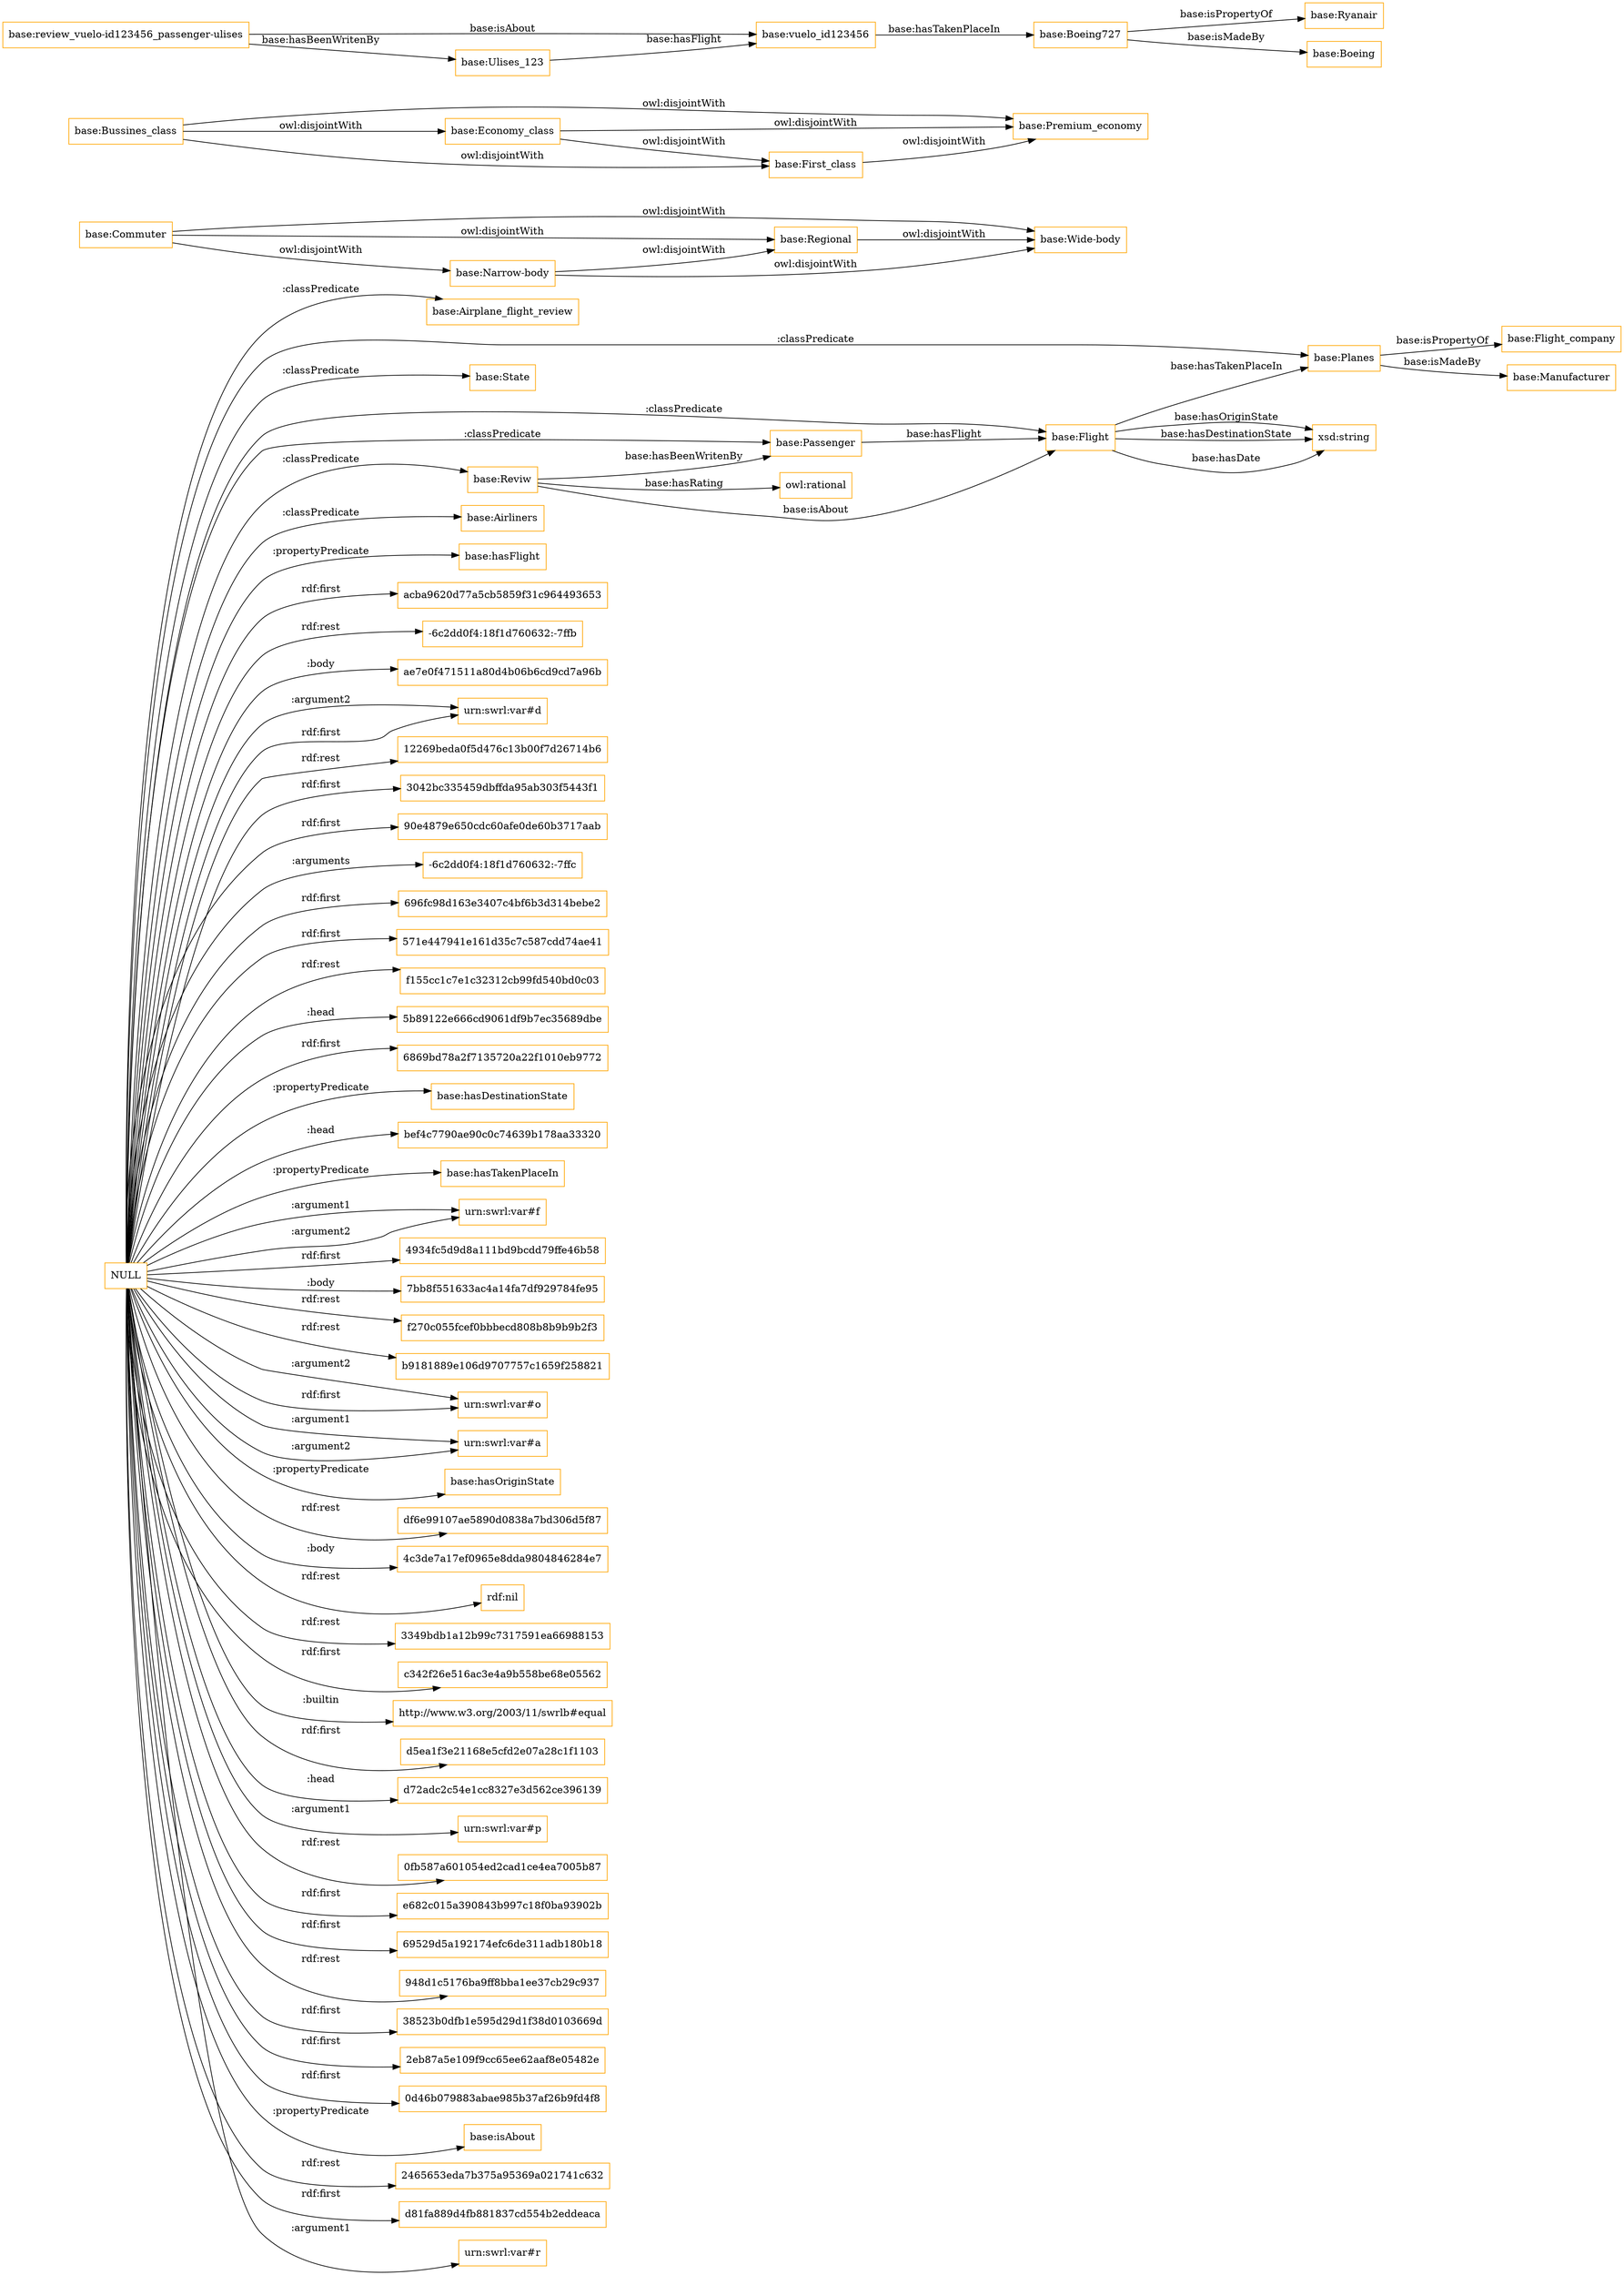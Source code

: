 digraph ar2dtool_diagram { 
rankdir=LR;
size="1501"
node [shape = rectangle, color="orange"]; "base:Airplane_flight_review" "base:Wide-body" "base:Economy_class" "base:Flight" "base:Commuter" "base:Regional" "base:State" "base:Planes" "base:Reviw" "base:Flight_company" "base:Passenger" "base:Airliners" "base:Narrow-body" "base:Premium_economy" "base:Bussines_class" "base:Manufacturer" "base:First_class" ; /*classes style*/
	"NULL" -> "base:hasFlight" [ label = ":propertyPredicate" ];
	"NULL" -> "acba9620d77a5cb5859f31c964493653" [ label = "rdf:first" ];
	"NULL" -> "-6c2dd0f4:18f1d760632:-7ffb" [ label = "rdf:rest" ];
	"NULL" -> "ae7e0f471511a80d4b06b6cd9cd7a96b" [ label = ":body" ];
	"NULL" -> "urn:swrl:var#d" [ label = ":argument2" ];
	"NULL" -> "12269beda0f5d476c13b00f7d26714b6" [ label = "rdf:rest" ];
	"NULL" -> "3042bc335459dbffda95ab303f5443f1" [ label = "rdf:first" ];
	"NULL" -> "90e4879e650cdc60afe0de60b3717aab" [ label = "rdf:first" ];
	"NULL" -> "-6c2dd0f4:18f1d760632:-7ffc" [ label = ":arguments" ];
	"NULL" -> "696fc98d163e3407c4bf6b3d314bebe2" [ label = "rdf:first" ];
	"NULL" -> "571e447941e161d35c7c587cdd74ae41" [ label = "rdf:first" ];
	"NULL" -> "f155cc1c7e1c32312cb99fd540bd0c03" [ label = "rdf:rest" ];
	"NULL" -> "5b89122e666cd9061df9b7ec35689dbe" [ label = ":head" ];
	"NULL" -> "6869bd78a2f7135720a22f1010eb9772" [ label = "rdf:first" ];
	"NULL" -> "base:hasDestinationState" [ label = ":propertyPredicate" ];
	"NULL" -> "bef4c7790ae90c0c74639b178aa33320" [ label = ":head" ];
	"NULL" -> "base:Flight" [ label = ":classPredicate" ];
	"NULL" -> "base:Planes" [ label = ":classPredicate" ];
	"NULL" -> "base:hasTakenPlaceIn" [ label = ":propertyPredicate" ];
	"NULL" -> "urn:swrl:var#f" [ label = ":argument1" ];
	"NULL" -> "urn:swrl:var#f" [ label = ":argument2" ];
	"NULL" -> "4934fc5d9d8a111bd9bcdd79ffe46b58" [ label = "rdf:first" ];
	"NULL" -> "7bb8f551633ac4a14fa7df929784fe95" [ label = ":body" ];
	"NULL" -> "f270c055fcef0bbbecd808b8b9b9b2f3" [ label = "rdf:rest" ];
	"NULL" -> "base:Reviw" [ label = ":classPredicate" ];
	"NULL" -> "b9181889e106d9707757c1659f258821" [ label = "rdf:rest" ];
	"NULL" -> "urn:swrl:var#o" [ label = ":argument2" ];
	"NULL" -> "urn:swrl:var#a" [ label = ":argument1" ];
	"NULL" -> "base:hasOriginState" [ label = ":propertyPredicate" ];
	"NULL" -> "df6e99107ae5890d0838a7bd306d5f87" [ label = "rdf:rest" ];
	"NULL" -> "4c3de7a17ef0965e8dda9804846284e7" [ label = ":body" ];
	"NULL" -> "rdf:nil" [ label = "rdf:rest" ];
	"NULL" -> "urn:swrl:var#d" [ label = "rdf:first" ];
	"NULL" -> "3349bdb1a12b99c7317591ea66988153" [ label = "rdf:rest" ];
	"NULL" -> "base:Airliners" [ label = ":classPredicate" ];
	"NULL" -> "c342f26e516ac3e4a9b558be68e05562" [ label = "rdf:first" ];
	"NULL" -> "http://www.w3.org/2003/11/swrlb#equal" [ label = ":builtin" ];
	"NULL" -> "base:Passenger" [ label = ":classPredicate" ];
	"NULL" -> "d5ea1f3e21168e5cfd2e07a28c1f1103" [ label = "rdf:first" ];
	"NULL" -> "d72adc2c54e1cc8327e3d562ce396139" [ label = ":head" ];
	"NULL" -> "urn:swrl:var#p" [ label = ":argument1" ];
	"NULL" -> "urn:swrl:var#o" [ label = "rdf:first" ];
	"NULL" -> "0fb587a601054ed2cad1ce4ea7005b87" [ label = "rdf:rest" ];
	"NULL" -> "urn:swrl:var#a" [ label = ":argument2" ];
	"NULL" -> "e682c015a390843b997c18f0ba93902b" [ label = "rdf:first" ];
	"NULL" -> "69529d5a192174efc6de311adb180b18" [ label = "rdf:first" ];
	"NULL" -> "base:State" [ label = ":classPredicate" ];
	"NULL" -> "948d1c5176ba9ff8bba1ee37cb29c937" [ label = "rdf:rest" ];
	"NULL" -> "38523b0dfb1e595d29d1f38d0103669d" [ label = "rdf:first" ];
	"NULL" -> "2eb87a5e109f9cc65ee62aaf8e05482e" [ label = "rdf:first" ];
	"NULL" -> "base:Airplane_flight_review" [ label = ":classPredicate" ];
	"NULL" -> "0d46b079883abae985b37af26b9fd4f8" [ label = "rdf:first" ];
	"NULL" -> "base:isAbout" [ label = ":propertyPredicate" ];
	"NULL" -> "2465653eda7b375a95369a021741c632" [ label = "rdf:rest" ];
	"NULL" -> "d81fa889d4fb881837cd554b2eddeaca" [ label = "rdf:first" ];
	"NULL" -> "urn:swrl:var#r" [ label = ":argument1" ];
	"base:First_class" -> "base:Premium_economy" [ label = "owl:disjointWith" ];
	"base:Commuter" -> "base:Wide-body" [ label = "owl:disjointWith" ];
	"base:Commuter" -> "base:Regional" [ label = "owl:disjointWith" ];
	"base:Commuter" -> "base:Narrow-body" [ label = "owl:disjointWith" ];
	"base:vuelo_id123456" -> "base:Boeing727" [ label = "base:hasTakenPlaceIn" ];
	"base:Regional" -> "base:Wide-body" [ label = "owl:disjointWith" ];
	"base:Ulises_123" -> "base:vuelo_id123456" [ label = "base:hasFlight" ];
	"base:Economy_class" -> "base:Premium_economy" [ label = "owl:disjointWith" ];
	"base:Economy_class" -> "base:First_class" [ label = "owl:disjointWith" ];
	"base:Bussines_class" -> "base:Premium_economy" [ label = "owl:disjointWith" ];
	"base:Bussines_class" -> "base:First_class" [ label = "owl:disjointWith" ];
	"base:Bussines_class" -> "base:Economy_class" [ label = "owl:disjointWith" ];
	"base:review_vuelo-id123456_passenger-ulises" -> "base:Ulises_123" [ label = "base:hasBeenWritenBy" ];
	"base:review_vuelo-id123456_passenger-ulises" -> "base:vuelo_id123456" [ label = "base:isAbout" ];
	"base:Boeing727" -> "base:Ryanair" [ label = "base:isPropertyOf" ];
	"base:Boeing727" -> "base:Boeing" [ label = "base:isMadeBy" ];
	"base:Narrow-body" -> "base:Wide-body" [ label = "owl:disjointWith" ];
	"base:Narrow-body" -> "base:Regional" [ label = "owl:disjointWith" ];
	"base:Flight" -> "xsd:string" [ label = "base:hasDate" ];
	"base:Planes" -> "base:Flight_company" [ label = "base:isPropertyOf" ];
	"base:Reviw" -> "base:Flight" [ label = "base:isAbout" ];
	"base:Passenger" -> "base:Flight" [ label = "base:hasFlight" ];
	"base:Reviw" -> "base:Passenger" [ label = "base:hasBeenWritenBy" ];
	"base:Flight" -> "xsd:string" [ label = "base:hasOriginState" ];
	"base:Reviw" -> "owl:rational" [ label = "base:hasRating" ];
	"base:Flight" -> "xsd:string" [ label = "base:hasDestinationState" ];
	"base:Flight" -> "base:Planes" [ label = "base:hasTakenPlaceIn" ];
	"base:Planes" -> "base:Manufacturer" [ label = "base:isMadeBy" ];

}
